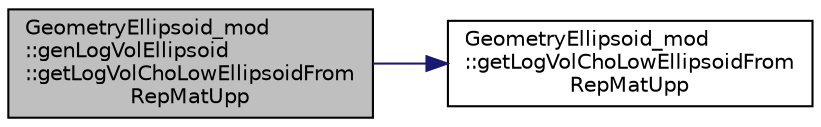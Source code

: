 digraph "GeometryEllipsoid_mod::genLogVolEllipsoid::getLogVolChoLowEllipsoidFromRepMatUpp"
{
 // LATEX_PDF_SIZE
  edge [fontname="Helvetica",fontsize="10",labelfontname="Helvetica",labelfontsize="10"];
  node [fontname="Helvetica",fontsize="10",shape=record];
  rankdir="LR";
  Node1 [label="GeometryEllipsoid_mod\l::genLogVolEllipsoid\l::getLogVolChoLowEllipsoidFrom\lRepMatUpp",height=0.2,width=0.4,color="black", fillcolor="grey75", style="filled", fontcolor="black",tooltip="Return the volume of a hyper-ellipsoid represented by the input upper-triangle representative matrix."];
  Node1 -> Node2 [color="midnightblue",fontsize="10",style="solid",fontname="Helvetica"];
  Node2 [label="GeometryEllipsoid_mod\l::getLogVolChoLowEllipsoidFrom\lRepMatUpp",height=0.2,width=0.4,color="black", fillcolor="white", style="filled",URL="$namespaceGeometryEllipsoid__mod.html#ab053f273d6491f181ff8ac7e57625ef4",tooltip="Return the volume of a hyper-ellipsoid represented by the input upper-triangle representative matrix."];
}

